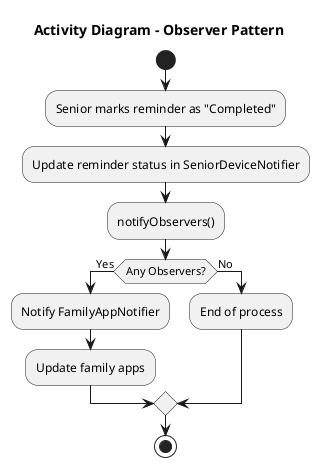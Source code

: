@startuml
title Activity Diagram - Observer Pattern
start
:Senior marks reminder as "Completed";
:Update reminder status in SeniorDeviceNotifier;
:notifyObservers();
if (Any Observers?) then (Yes)
  :Notify FamilyAppNotifier;
  :Update family apps;
else (No)
  :End of process;
endif
stop

@enduml
